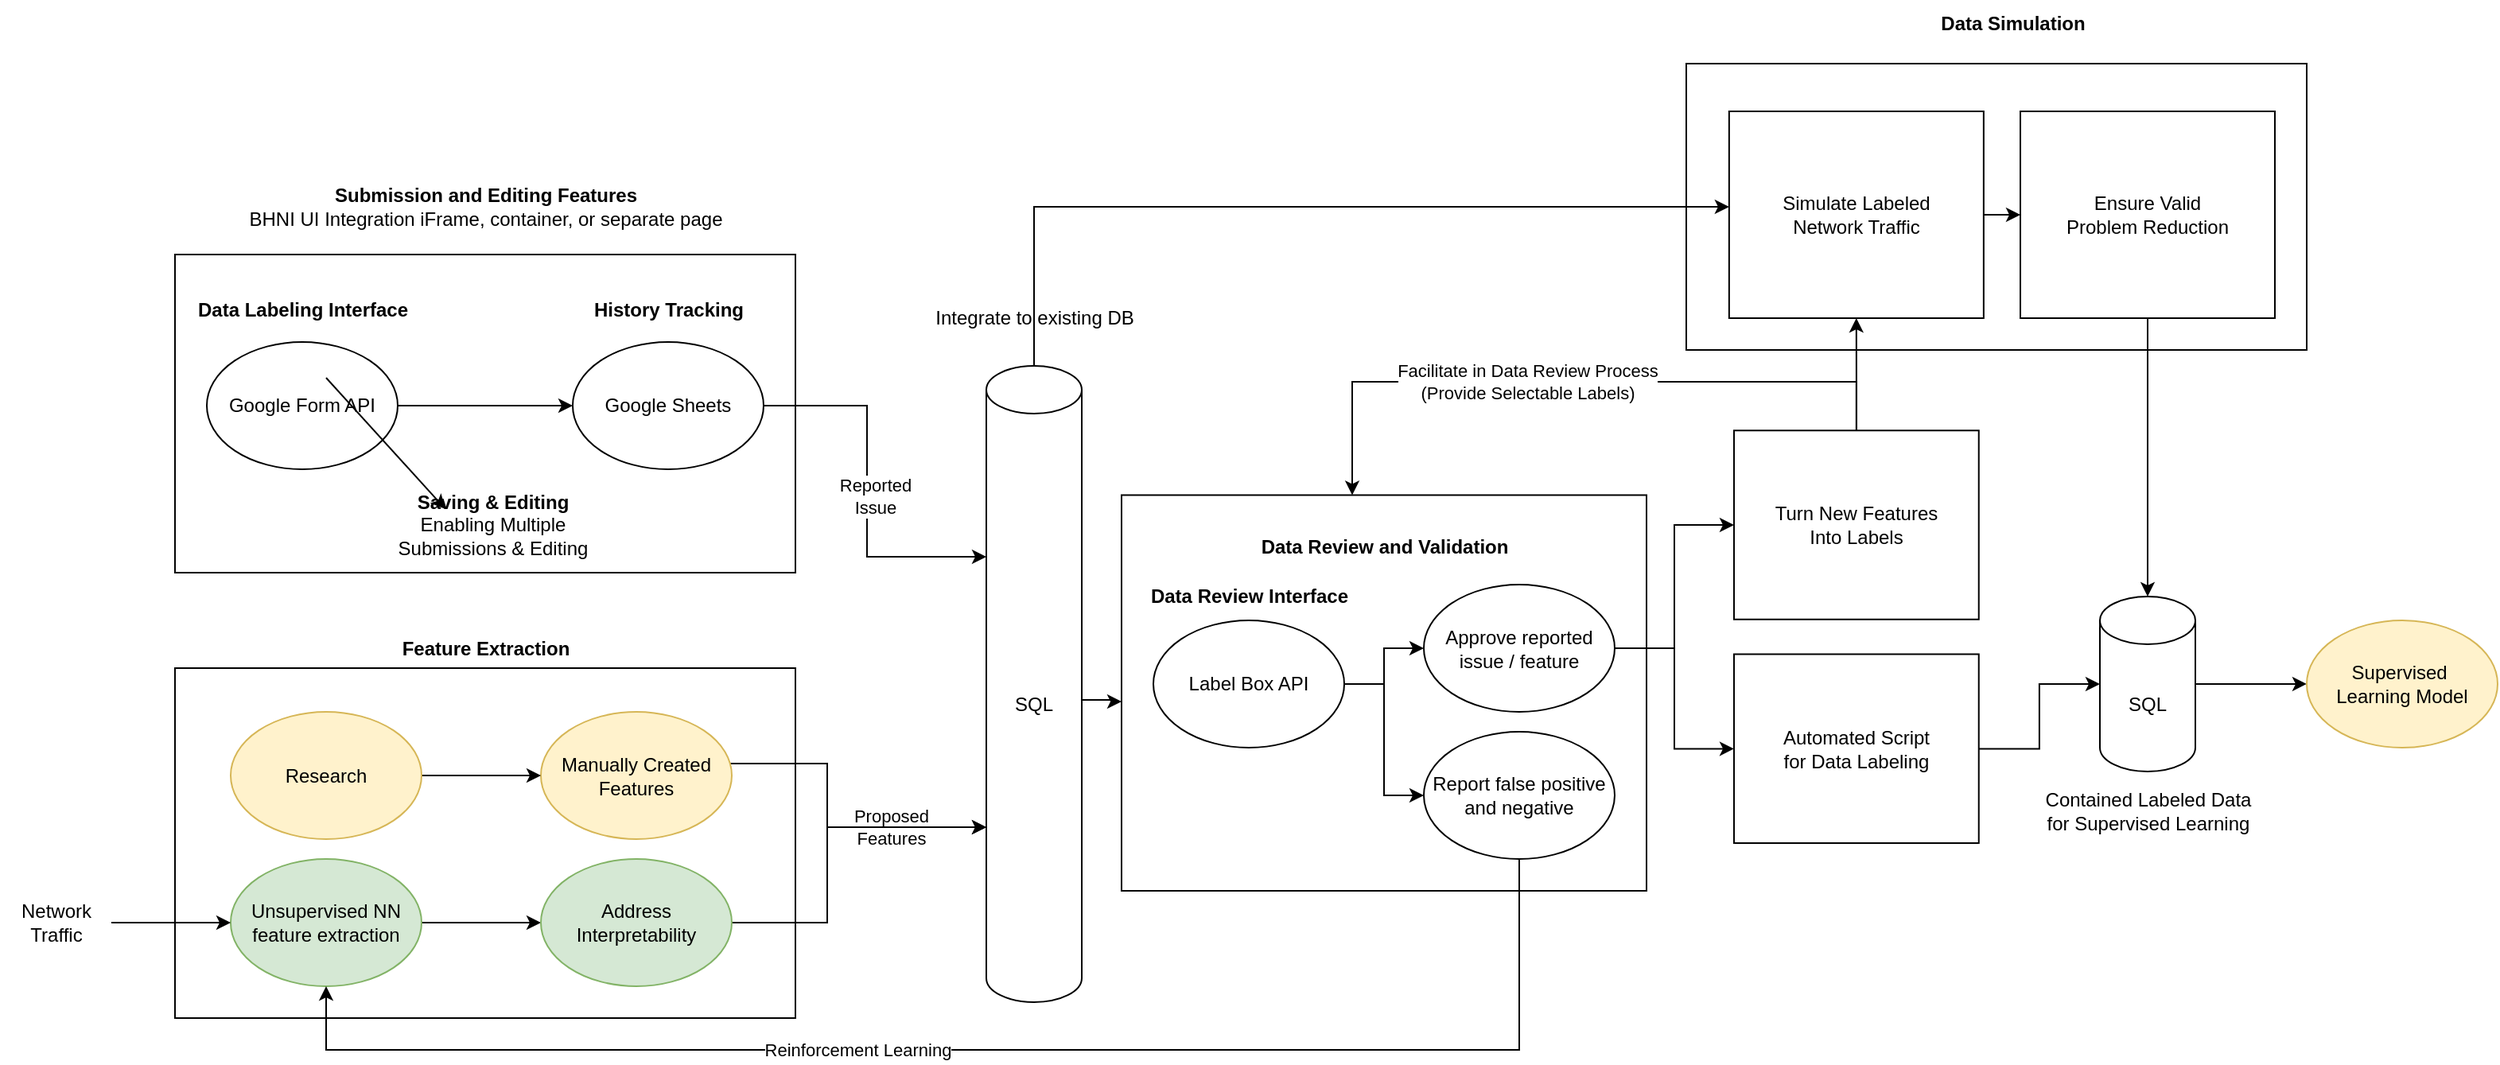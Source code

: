 <mxfile version="24.3.0" type="github">
  <diagram name="Page-1" id="hcnmkAo3jxzkFrPqAq6J">
    <mxGraphModel dx="2194" dy="1168" grid="1" gridSize="10" guides="1" tooltips="1" connect="1" arrows="1" fold="1" page="1" pageScale="1" pageWidth="850" pageHeight="1100" math="0" shadow="0">
      <root>
        <mxCell id="0" />
        <mxCell id="1" parent="0" />
        <mxCell id="JJsI_BG9Vc7U7tVuERap-74" value="" style="rounded=0;whiteSpace=wrap;html=1;" vertex="1" parent="1">
          <mxGeometry x="1120" y="260" width="390" height="180" as="geometry" />
        </mxCell>
        <mxCell id="d7Vhry_FzX0OIjKcNef5-14" value="" style="rounded=0;whiteSpace=wrap;html=1;" parent="1" vertex="1">
          <mxGeometry x="170" y="640" width="390" height="220" as="geometry" />
        </mxCell>
        <mxCell id="d7Vhry_FzX0OIjKcNef5-34" value="" style="rounded=0;whiteSpace=wrap;html=1;" parent="1" vertex="1">
          <mxGeometry x="765" y="531.24" width="330" height="248.76" as="geometry" />
        </mxCell>
        <mxCell id="d7Vhry_FzX0OIjKcNef5-5" value="" style="rounded=0;whiteSpace=wrap;html=1;" parent="1" vertex="1">
          <mxGeometry x="170" y="380" width="390" height="200" as="geometry" />
        </mxCell>
        <mxCell id="d7Vhry_FzX0OIjKcNef5-1" value="&lt;b&gt;Data Labeling Interface&lt;/b&gt;" style="text;html=1;align=center;verticalAlign=middle;resizable=0;points=[];autosize=1;strokeColor=none;fillColor=none;" parent="1" vertex="1">
          <mxGeometry x="170" y="400" width="160" height="30" as="geometry" />
        </mxCell>
        <mxCell id="JJsI_BG9Vc7U7tVuERap-6" style="edgeStyle=orthogonalEdgeStyle;rounded=0;orthogonalLoop=1;jettySize=auto;html=1;" edge="1" parent="1" source="d7Vhry_FzX0OIjKcNef5-2" target="d7Vhry_FzX0OIjKcNef5-4">
          <mxGeometry relative="1" as="geometry" />
        </mxCell>
        <mxCell id="d7Vhry_FzX0OIjKcNef5-2" value="Google Form API" style="ellipse;whiteSpace=wrap;html=1;" parent="1" vertex="1">
          <mxGeometry x="190" y="435" width="120" height="80" as="geometry" />
        </mxCell>
        <mxCell id="d7Vhry_FzX0OIjKcNef5-3" value="&lt;b&gt;History Tracking&lt;/b&gt;" style="text;html=1;align=center;verticalAlign=middle;resizable=0;points=[];autosize=1;strokeColor=none;fillColor=none;" parent="1" vertex="1">
          <mxGeometry x="420" y="400" width="120" height="30" as="geometry" />
        </mxCell>
        <mxCell id="JJsI_BG9Vc7U7tVuERap-4" style="edgeStyle=orthogonalEdgeStyle;rounded=0;orthogonalLoop=1;jettySize=auto;html=1;" edge="1" parent="1" source="d7Vhry_FzX0OIjKcNef5-4" target="d7Vhry_FzX0OIjKcNef5-47">
          <mxGeometry relative="1" as="geometry">
            <Array as="points">
              <mxPoint x="605" y="475" />
              <mxPoint x="605" y="570" />
            </Array>
          </mxGeometry>
        </mxCell>
        <mxCell id="JJsI_BG9Vc7U7tVuERap-5" value="Reported&lt;div&gt;Issue&lt;/div&gt;" style="edgeLabel;html=1;align=center;verticalAlign=middle;resizable=0;points=[];" vertex="1" connectable="0" parent="JJsI_BG9Vc7U7tVuERap-4">
          <mxGeometry x="-0.291" relative="1" as="geometry">
            <mxPoint x="5" y="38" as="offset" />
          </mxGeometry>
        </mxCell>
        <mxCell id="d7Vhry_FzX0OIjKcNef5-4" value="Google Sheets" style="ellipse;whiteSpace=wrap;html=1;" parent="1" vertex="1">
          <mxGeometry x="420" y="435" width="120" height="80" as="geometry" />
        </mxCell>
        <mxCell id="d7Vhry_FzX0OIjKcNef5-6" value="&lt;b&gt;Submission and Editing Features&lt;/b&gt;&lt;div&gt;BHNI UI Integration iFrame, container, or separate page&lt;/div&gt;" style="text;html=1;align=center;verticalAlign=middle;resizable=0;points=[];autosize=1;strokeColor=none;fillColor=none;" parent="1" vertex="1">
          <mxGeometry x="205" y="330" width="320" height="40" as="geometry" />
        </mxCell>
        <mxCell id="d7Vhry_FzX0OIjKcNef5-12" value="&lt;b&gt;Saving &amp;amp; Editing&lt;/b&gt;&lt;div&gt;&lt;span style=&quot;background-color: initial;&quot;&gt;Enabling Multiple Submissions &amp;amp; Editing&lt;/span&gt;&lt;/div&gt;" style="text;html=1;align=center;verticalAlign=middle;whiteSpace=wrap;rounded=0;" parent="1" vertex="1">
          <mxGeometry x="290" y="520" width="160" height="60" as="geometry" />
        </mxCell>
        <mxCell id="d7Vhry_FzX0OIjKcNef5-19" value="&lt;b style=&quot;background-color: initial;&quot;&gt;Feature Extraction&lt;/b&gt;" style="text;html=1;align=center;verticalAlign=middle;resizable=0;points=[];autosize=1;strokeColor=none;fillColor=none;" parent="1" vertex="1">
          <mxGeometry x="300" y="612.5" width="130" height="30" as="geometry" />
        </mxCell>
        <mxCell id="d7Vhry_FzX0OIjKcNef5-20" value="" style="endArrow=classic;html=1;rounded=0;entryX=0;entryY=0.5;entryDx=0;entryDy=0;exitX=1;exitY=0.5;exitDx=0;exitDy=0;" parent="1" source="d7Vhry_FzX0OIjKcNef5-16" edge="1">
          <mxGeometry relative="1" as="geometry">
            <mxPoint x="265" y="457.5" as="sourcePoint" />
            <mxPoint x="340.0" y="540" as="targetPoint" />
          </mxGeometry>
        </mxCell>
        <mxCell id="JJsI_BG9Vc7U7tVuERap-35" style="edgeStyle=orthogonalEdgeStyle;rounded=0;orthogonalLoop=1;jettySize=auto;html=1;" edge="1" parent="1" source="d7Vhry_FzX0OIjKcNef5-26" target="d7Vhry_FzX0OIjKcNef5-30">
          <mxGeometry relative="1" as="geometry" />
        </mxCell>
        <mxCell id="d7Vhry_FzX0OIjKcNef5-26" value="Unsupervised NN feature extraction" style="ellipse;whiteSpace=wrap;html=1;fillColor=#d5e8d4;strokeColor=#82b366;" parent="1" vertex="1">
          <mxGeometry x="205" y="760" width="120" height="80" as="geometry" />
        </mxCell>
        <mxCell id="JJsI_BG9Vc7U7tVuERap-53" style="edgeStyle=orthogonalEdgeStyle;rounded=0;orthogonalLoop=1;jettySize=auto;html=1;" edge="1" parent="1" source="d7Vhry_FzX0OIjKcNef5-28" target="d7Vhry_FzX0OIjKcNef5-26">
          <mxGeometry relative="1" as="geometry" />
        </mxCell>
        <mxCell id="d7Vhry_FzX0OIjKcNef5-28" value="Network&lt;div&gt;Traffic&lt;/div&gt;" style="text;html=1;align=center;verticalAlign=middle;resizable=0;points=[];autosize=1;strokeColor=none;fillColor=none;" parent="1" vertex="1">
          <mxGeometry x="60" y="780" width="70" height="40" as="geometry" />
        </mxCell>
        <mxCell id="JJsI_BG9Vc7U7tVuERap-54" style="edgeStyle=orthogonalEdgeStyle;rounded=0;orthogonalLoop=1;jettySize=auto;html=1;" edge="1" parent="1" source="d7Vhry_FzX0OIjKcNef5-30" target="d7Vhry_FzX0OIjKcNef5-47">
          <mxGeometry relative="1" as="geometry">
            <Array as="points">
              <mxPoint x="580" y="800" />
              <mxPoint x="580" y="740" />
            </Array>
          </mxGeometry>
        </mxCell>
        <mxCell id="JJsI_BG9Vc7U7tVuERap-55" value="&lt;span style=&quot;color: rgba(0, 0, 0, 0); font-family: monospace; font-size: 0px; text-align: start; background-color: rgb(251, 251, 251);&quot;&gt;%3CmxGraphModel%3E%3Croot%3E%3CmxCell%20id%3D%220%22%2F%3E%3CmxCell%20id%3D%221%22%20parent%3D%220%22%2F%3E%3CmxCell%20id%3D%222%22%20value%3D%22Proposed%26lt%3Bdiv%26gt%3BFeatures%26lt%3B%2Fdiv%26gt%3B%22%20style%3D%22edgeLabel%3Bhtml%3D1%3Balign%3Dcenter%3BverticalAlign%3Dmiddle%3Bresizable%3D0%3Bpoints%3D%5B%5D%3B%22%20vertex%3D%221%22%20connectable%3D%220%22%20parent%3D%221%22%3E%3CmxGeometry%20x%3D%22593.962%22%20y%3D%22490%22%20as%3D%22geometry%22%2F%3E%3C%2FmxCell%3E%3C%2Froot%3E%3C%2FmxGraphModel%3E&lt;/span&gt;" style="edgeLabel;html=1;align=center;verticalAlign=middle;resizable=0;points=[];" vertex="1" connectable="0" parent="JJsI_BG9Vc7U7tVuERap-54">
          <mxGeometry x="0.013" y="2" relative="1" as="geometry">
            <mxPoint as="offset" />
          </mxGeometry>
        </mxCell>
        <mxCell id="JJsI_BG9Vc7U7tVuERap-56" value="Proposed&lt;div&gt;Features&lt;/div&gt;" style="edgeLabel;html=1;align=center;verticalAlign=middle;resizable=0;points=[];" vertex="1" connectable="0" parent="JJsI_BG9Vc7U7tVuERap-54">
          <mxGeometry x="0.062" y="-1" relative="1" as="geometry">
            <mxPoint x="39" y="-3" as="offset" />
          </mxGeometry>
        </mxCell>
        <mxCell id="d7Vhry_FzX0OIjKcNef5-30" value="Address&lt;div&gt;Interpretability&lt;/div&gt;" style="ellipse;whiteSpace=wrap;html=1;fillColor=#d5e8d4;strokeColor=#82b366;" parent="1" vertex="1">
          <mxGeometry x="400" y="760" width="120" height="80" as="geometry" />
        </mxCell>
        <mxCell id="JJsI_BG9Vc7U7tVuERap-20" style="edgeStyle=orthogonalEdgeStyle;rounded=0;orthogonalLoop=1;jettySize=auto;html=1;" edge="1" parent="1" source="d7Vhry_FzX0OIjKcNef5-36" target="JJsI_BG9Vc7U7tVuERap-19">
          <mxGeometry relative="1" as="geometry" />
        </mxCell>
        <mxCell id="JJsI_BG9Vc7U7tVuERap-21" style="edgeStyle=orthogonalEdgeStyle;rounded=0;orthogonalLoop=1;jettySize=auto;html=1;" edge="1" parent="1" source="d7Vhry_FzX0OIjKcNef5-36" target="JJsI_BG9Vc7U7tVuERap-18">
          <mxGeometry relative="1" as="geometry" />
        </mxCell>
        <mxCell id="d7Vhry_FzX0OIjKcNef5-36" value="Label Box API" style="ellipse;whiteSpace=wrap;html=1;" parent="1" vertex="1">
          <mxGeometry x="785" y="610" width="120" height="80" as="geometry" />
        </mxCell>
        <mxCell id="d7Vhry_FzX0OIjKcNef5-39" value="&lt;b&gt;Data Review and Validation&lt;/b&gt;" style="text;html=1;align=center;verticalAlign=middle;resizable=0;points=[];autosize=1;strokeColor=none;fillColor=none;" parent="1" vertex="1">
          <mxGeometry x="840" y="549" width="180" height="30" as="geometry" />
        </mxCell>
        <mxCell id="JJsI_BG9Vc7U7tVuERap-7" style="edgeStyle=orthogonalEdgeStyle;rounded=0;orthogonalLoop=1;jettySize=auto;html=1;" edge="1" parent="1" source="d7Vhry_FzX0OIjKcNef5-47" target="d7Vhry_FzX0OIjKcNef5-34">
          <mxGeometry relative="1" as="geometry">
            <Array as="points">
              <mxPoint x="760" y="660" />
              <mxPoint x="760" y="661" />
            </Array>
          </mxGeometry>
        </mxCell>
        <mxCell id="JJsI_BG9Vc7U7tVuERap-17" value="&lt;b&gt;Data Review Interface&lt;/b&gt;" style="text;html=1;align=center;verticalAlign=middle;resizable=0;points=[];autosize=1;strokeColor=none;fillColor=none;" vertex="1" parent="1">
          <mxGeometry x="770" y="580" width="150" height="30" as="geometry" />
        </mxCell>
        <mxCell id="JJsI_BG9Vc7U7tVuERap-47" style="edgeStyle=orthogonalEdgeStyle;rounded=0;orthogonalLoop=1;jettySize=auto;html=1;" edge="1" parent="1" source="JJsI_BG9Vc7U7tVuERap-18" target="d7Vhry_FzX0OIjKcNef5-26">
          <mxGeometry relative="1" as="geometry">
            <Array as="points">
              <mxPoint x="1015" y="880" />
              <mxPoint x="265" y="880" />
            </Array>
          </mxGeometry>
        </mxCell>
        <mxCell id="JJsI_BG9Vc7U7tVuERap-51" value="Reinforcement Learning" style="edgeLabel;html=1;align=center;verticalAlign=middle;resizable=0;points=[];" vertex="1" connectable="0" parent="JJsI_BG9Vc7U7tVuERap-47">
          <mxGeometry x="0.178" relative="1" as="geometry">
            <mxPoint as="offset" />
          </mxGeometry>
        </mxCell>
        <mxCell id="JJsI_BG9Vc7U7tVuERap-18" value="Report false positive and negative" style="ellipse;whiteSpace=wrap;html=1;" vertex="1" parent="1">
          <mxGeometry x="955" y="680" width="120" height="80" as="geometry" />
        </mxCell>
        <mxCell id="JJsI_BG9Vc7U7tVuERap-27" style="edgeStyle=orthogonalEdgeStyle;rounded=0;orthogonalLoop=1;jettySize=auto;html=1;" edge="1" parent="1" source="JJsI_BG9Vc7U7tVuERap-19" target="JJsI_BG9Vc7U7tVuERap-25">
          <mxGeometry relative="1" as="geometry" />
        </mxCell>
        <mxCell id="JJsI_BG9Vc7U7tVuERap-48" style="edgeStyle=orthogonalEdgeStyle;rounded=0;orthogonalLoop=1;jettySize=auto;html=1;" edge="1" parent="1" source="JJsI_BG9Vc7U7tVuERap-19" target="JJsI_BG9Vc7U7tVuERap-45">
          <mxGeometry relative="1" as="geometry" />
        </mxCell>
        <mxCell id="JJsI_BG9Vc7U7tVuERap-19" value="Approve reported issue / feature" style="ellipse;whiteSpace=wrap;html=1;" vertex="1" parent="1">
          <mxGeometry x="955" y="587.5" width="120" height="80" as="geometry" />
        </mxCell>
        <mxCell id="JJsI_BG9Vc7U7tVuERap-30" style="edgeStyle=orthogonalEdgeStyle;rounded=0;orthogonalLoop=1;jettySize=auto;html=1;" edge="1" parent="1" source="JJsI_BG9Vc7U7tVuERap-25" target="JJsI_BG9Vc7U7tVuERap-28">
          <mxGeometry relative="1" as="geometry" />
        </mxCell>
        <mxCell id="JJsI_BG9Vc7U7tVuERap-25" value="Automated Script&lt;div&gt;for Data Labeling&lt;/div&gt;" style="rounded=0;whiteSpace=wrap;html=1;" vertex="1" parent="1">
          <mxGeometry x="1150" y="631.25" width="153.87" height="118.75" as="geometry" />
        </mxCell>
        <mxCell id="JJsI_BG9Vc7U7tVuERap-44" style="edgeStyle=orthogonalEdgeStyle;rounded=0;orthogonalLoop=1;jettySize=auto;html=1;" edge="1" parent="1" source="JJsI_BG9Vc7U7tVuERap-28" target="JJsI_BG9Vc7U7tVuERap-43">
          <mxGeometry relative="1" as="geometry" />
        </mxCell>
        <mxCell id="JJsI_BG9Vc7U7tVuERap-28" value="SQL" style="shape=cylinder3;whiteSpace=wrap;html=1;boundedLbl=1;backgroundOutline=1;size=15;" vertex="1" parent="1">
          <mxGeometry x="1380" y="594.99" width="60" height="110" as="geometry" />
        </mxCell>
        <mxCell id="JJsI_BG9Vc7U7tVuERap-32" value="Contained Labeled Data&lt;br style=&quot;font-size: 12px;&quot;&gt;for Supervised Learning" style="text;html=1;align=center;verticalAlign=middle;resizable=0;points=[];autosize=1;strokeColor=none;fillColor=none;fontSize=12;" vertex="1" parent="1">
          <mxGeometry x="1335" y="710" width="150" height="40" as="geometry" />
        </mxCell>
        <mxCell id="JJsI_BG9Vc7U7tVuERap-58" style="edgeStyle=orthogonalEdgeStyle;rounded=0;orthogonalLoop=1;jettySize=auto;html=1;" edge="1" parent="1" source="JJsI_BG9Vc7U7tVuERap-38" target="d7Vhry_FzX0OIjKcNef5-47">
          <mxGeometry relative="1" as="geometry">
            <Array as="points">
              <mxPoint x="580" y="700" />
              <mxPoint x="580" y="740" />
            </Array>
          </mxGeometry>
        </mxCell>
        <mxCell id="JJsI_BG9Vc7U7tVuERap-38" value="Manually Created Features" style="ellipse;whiteSpace=wrap;html=1;fillColor=#fff2cc;strokeColor=#d6b656;" vertex="1" parent="1">
          <mxGeometry x="400" y="667.5" width="120" height="80" as="geometry" />
        </mxCell>
        <mxCell id="JJsI_BG9Vc7U7tVuERap-60" style="edgeStyle=orthogonalEdgeStyle;rounded=0;orthogonalLoop=1;jettySize=auto;html=1;" edge="1" parent="1" source="JJsI_BG9Vc7U7tVuERap-39" target="JJsI_BG9Vc7U7tVuERap-38">
          <mxGeometry relative="1" as="geometry" />
        </mxCell>
        <mxCell id="JJsI_BG9Vc7U7tVuERap-39" value="Research" style="ellipse;whiteSpace=wrap;html=1;fillColor=#fff2cc;strokeColor=#d6b656;" vertex="1" parent="1">
          <mxGeometry x="205" y="667.5" width="120" height="80" as="geometry" />
        </mxCell>
        <mxCell id="JJsI_BG9Vc7U7tVuERap-42" value="" style="group" vertex="1" connectable="0" parent="1">
          <mxGeometry x="630" y="405" width="150" height="445" as="geometry" />
        </mxCell>
        <mxCell id="d7Vhry_FzX0OIjKcNef5-47" value="SQL" style="shape=cylinder3;whiteSpace=wrap;html=1;boundedLbl=1;backgroundOutline=1;size=15;" parent="JJsI_BG9Vc7U7tVuERap-42" vertex="1">
          <mxGeometry x="50" y="45" width="60" height="400" as="geometry" />
        </mxCell>
        <mxCell id="d7Vhry_FzX0OIjKcNef5-64" value="Integrate to existing DB" style="text;html=1;align=center;verticalAlign=middle;resizable=0;points=[];autosize=1;strokeColor=none;fillColor=none;" parent="JJsI_BG9Vc7U7tVuERap-42" vertex="1">
          <mxGeometry x="5" width="150" height="30" as="geometry" />
        </mxCell>
        <mxCell id="JJsI_BG9Vc7U7tVuERap-43" value="Supervised&amp;nbsp;&lt;div&gt;Learning Model&lt;/div&gt;" style="ellipse;whiteSpace=wrap;html=1;fillColor=#fff2cc;strokeColor=#d6b656;" vertex="1" parent="1">
          <mxGeometry x="1510" y="609.99" width="120" height="80" as="geometry" />
        </mxCell>
        <mxCell id="JJsI_BG9Vc7U7tVuERap-50" style="edgeStyle=orthogonalEdgeStyle;rounded=0;orthogonalLoop=1;jettySize=auto;html=1;" edge="1" parent="1" source="JJsI_BG9Vc7U7tVuERap-45" target="d7Vhry_FzX0OIjKcNef5-34">
          <mxGeometry relative="1" as="geometry">
            <Array as="points">
              <mxPoint x="1227" y="460" />
              <mxPoint x="910" y="460" />
            </Array>
          </mxGeometry>
        </mxCell>
        <mxCell id="JJsI_BG9Vc7U7tVuERap-52" value="Facilitate in Data Review Process&lt;div&gt;(Provide Selectable Labels)&lt;/div&gt;" style="edgeLabel;html=1;align=center;verticalAlign=middle;resizable=0;points=[];" vertex="1" connectable="0" parent="JJsI_BG9Vc7U7tVuERap-50">
          <mxGeometry x="-0.052" relative="1" as="geometry">
            <mxPoint x="-39" as="offset" />
          </mxGeometry>
        </mxCell>
        <mxCell id="JJsI_BG9Vc7U7tVuERap-69" style="edgeStyle=orthogonalEdgeStyle;rounded=0;orthogonalLoop=1;jettySize=auto;html=1;" edge="1" parent="1" source="JJsI_BG9Vc7U7tVuERap-45" target="JJsI_BG9Vc7U7tVuERap-66">
          <mxGeometry relative="1" as="geometry" />
        </mxCell>
        <mxCell id="JJsI_BG9Vc7U7tVuERap-45" value="&lt;div&gt;Turn New Features&lt;br&gt;Into Labels&lt;/div&gt;" style="rounded=0;whiteSpace=wrap;html=1;" vertex="1" parent="1">
          <mxGeometry x="1150" y="490.63" width="153.87" height="118.75" as="geometry" />
        </mxCell>
        <mxCell id="JJsI_BG9Vc7U7tVuERap-70" style="edgeStyle=orthogonalEdgeStyle;rounded=0;orthogonalLoop=1;jettySize=auto;html=1;" edge="1" parent="1" source="d7Vhry_FzX0OIjKcNef5-47" target="JJsI_BG9Vc7U7tVuERap-66">
          <mxGeometry relative="1" as="geometry">
            <Array as="points">
              <mxPoint x="710" y="350" />
            </Array>
          </mxGeometry>
        </mxCell>
        <mxCell id="JJsI_BG9Vc7U7tVuERap-73" style="edgeStyle=orthogonalEdgeStyle;rounded=0;orthogonalLoop=1;jettySize=auto;html=1;" edge="1" parent="1" source="JJsI_BG9Vc7U7tVuERap-71" target="JJsI_BG9Vc7U7tVuERap-28">
          <mxGeometry relative="1" as="geometry" />
        </mxCell>
        <mxCell id="JJsI_BG9Vc7U7tVuERap-71" value="Ensure Valid&lt;div&gt;Problem Reduction&lt;/div&gt;" style="rounded=0;whiteSpace=wrap;html=1;" vertex="1" parent="1">
          <mxGeometry x="1330" y="290" width="160" height="130" as="geometry" />
        </mxCell>
        <mxCell id="JJsI_BG9Vc7U7tVuERap-72" value="" style="edgeStyle=orthogonalEdgeStyle;rounded=0;orthogonalLoop=1;jettySize=auto;html=1;" edge="1" parent="1" source="JJsI_BG9Vc7U7tVuERap-66" target="JJsI_BG9Vc7U7tVuERap-71">
          <mxGeometry relative="1" as="geometry" />
        </mxCell>
        <mxCell id="JJsI_BG9Vc7U7tVuERap-66" value="Simulate Labeled&lt;br&gt;Network Traffic" style="rounded=0;whiteSpace=wrap;html=1;" vertex="1" parent="1">
          <mxGeometry x="1146.93" y="290" width="160" height="130" as="geometry" />
        </mxCell>
        <mxCell id="JJsI_BG9Vc7U7tVuERap-67" value="&lt;b&gt;Data Simulation&lt;/b&gt;" style="text;html=1;align=center;verticalAlign=middle;resizable=0;points=[];autosize=1;strokeColor=none;fillColor=none;" vertex="1" parent="1">
          <mxGeometry x="1270" y="220" width="110" height="30" as="geometry" />
        </mxCell>
      </root>
    </mxGraphModel>
  </diagram>
</mxfile>
